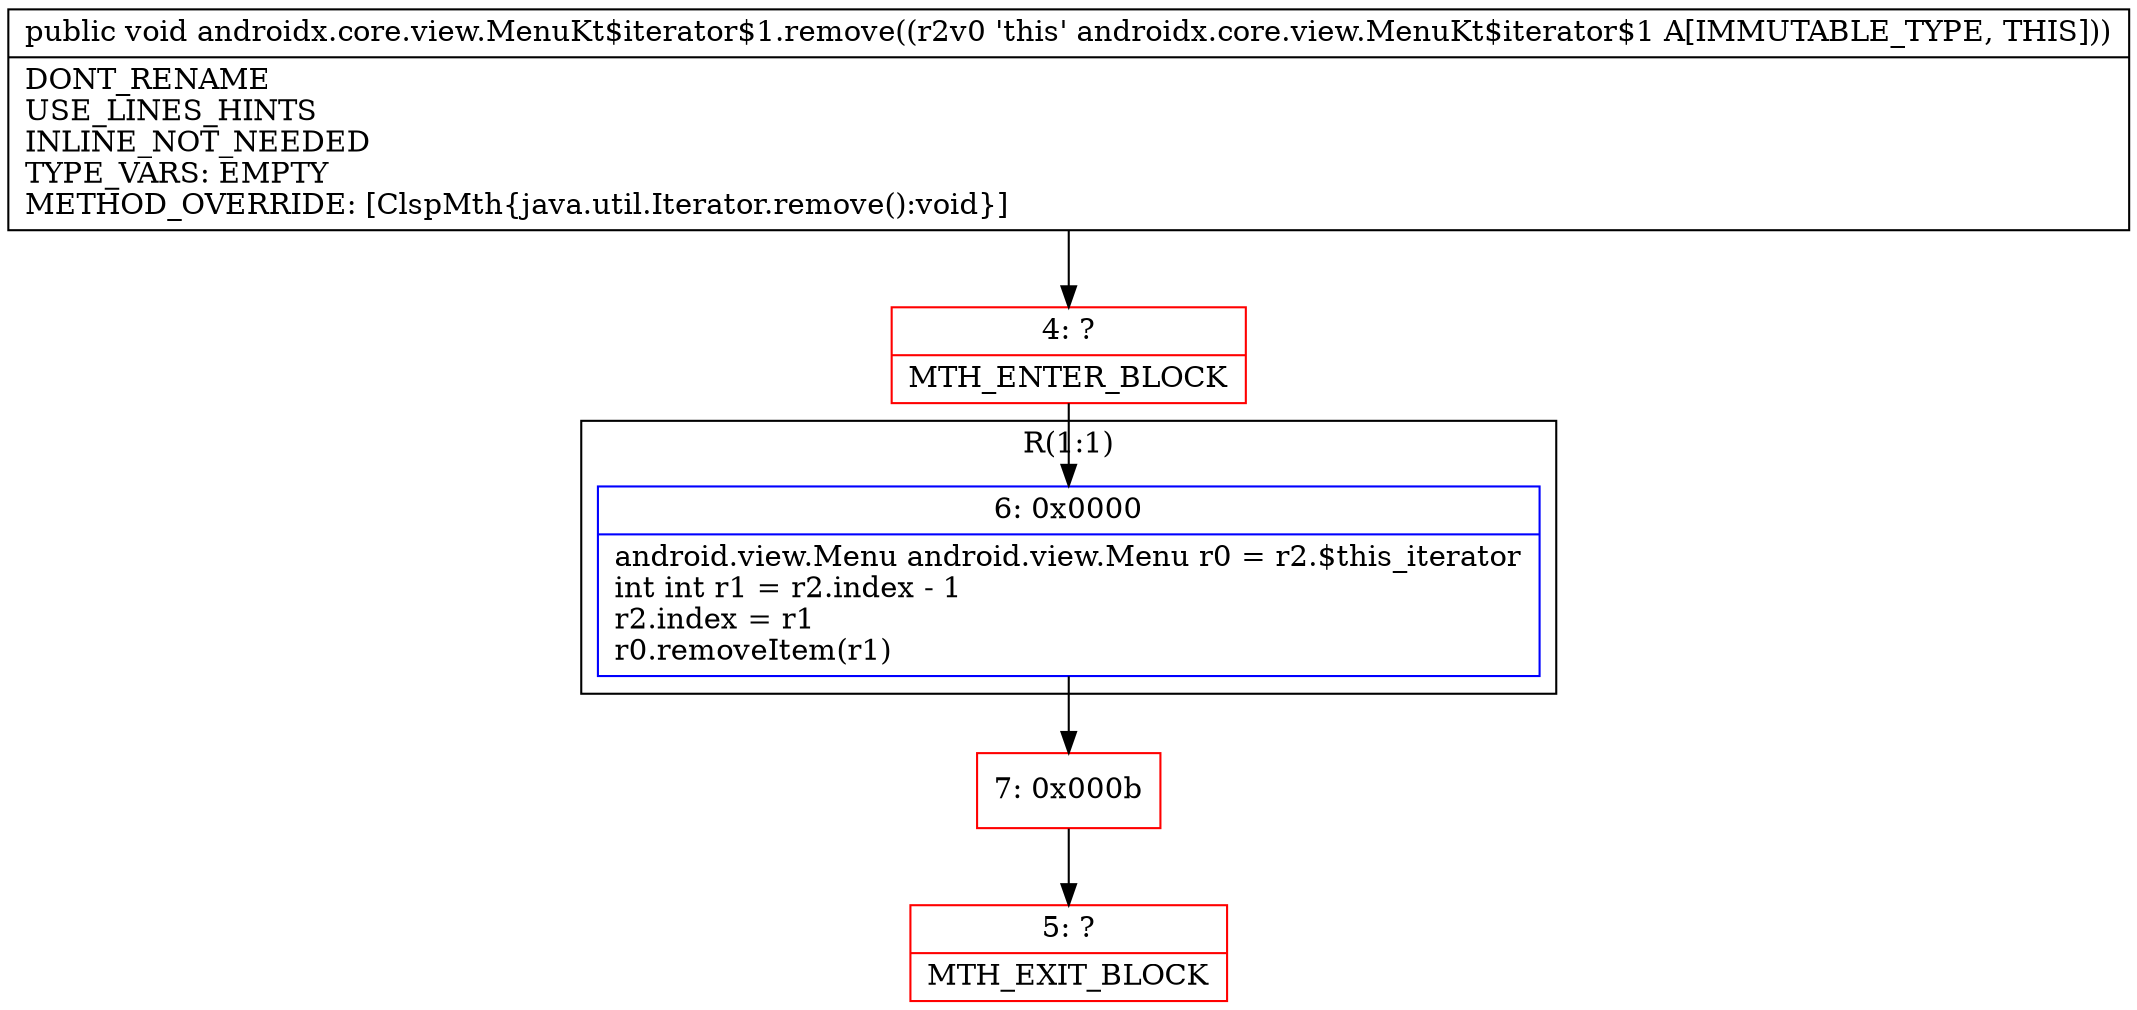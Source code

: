 digraph "CFG forandroidx.core.view.MenuKt$iterator$1.remove()V" {
subgraph cluster_Region_618295583 {
label = "R(1:1)";
node [shape=record,color=blue];
Node_6 [shape=record,label="{6\:\ 0x0000|android.view.Menu android.view.Menu r0 = r2.$this_iterator\lint int r1 = r2.index \- 1\lr2.index = r1\lr0.removeItem(r1)\l}"];
}
Node_4 [shape=record,color=red,label="{4\:\ ?|MTH_ENTER_BLOCK\l}"];
Node_7 [shape=record,color=red,label="{7\:\ 0x000b}"];
Node_5 [shape=record,color=red,label="{5\:\ ?|MTH_EXIT_BLOCK\l}"];
MethodNode[shape=record,label="{public void androidx.core.view.MenuKt$iterator$1.remove((r2v0 'this' androidx.core.view.MenuKt$iterator$1 A[IMMUTABLE_TYPE, THIS]))  | DONT_RENAME\lUSE_LINES_HINTS\lINLINE_NOT_NEEDED\lTYPE_VARS: EMPTY\lMETHOD_OVERRIDE: [ClspMth\{java.util.Iterator.remove():void\}]\l}"];
MethodNode -> Node_4;Node_6 -> Node_7;
Node_4 -> Node_6;
Node_7 -> Node_5;
}

